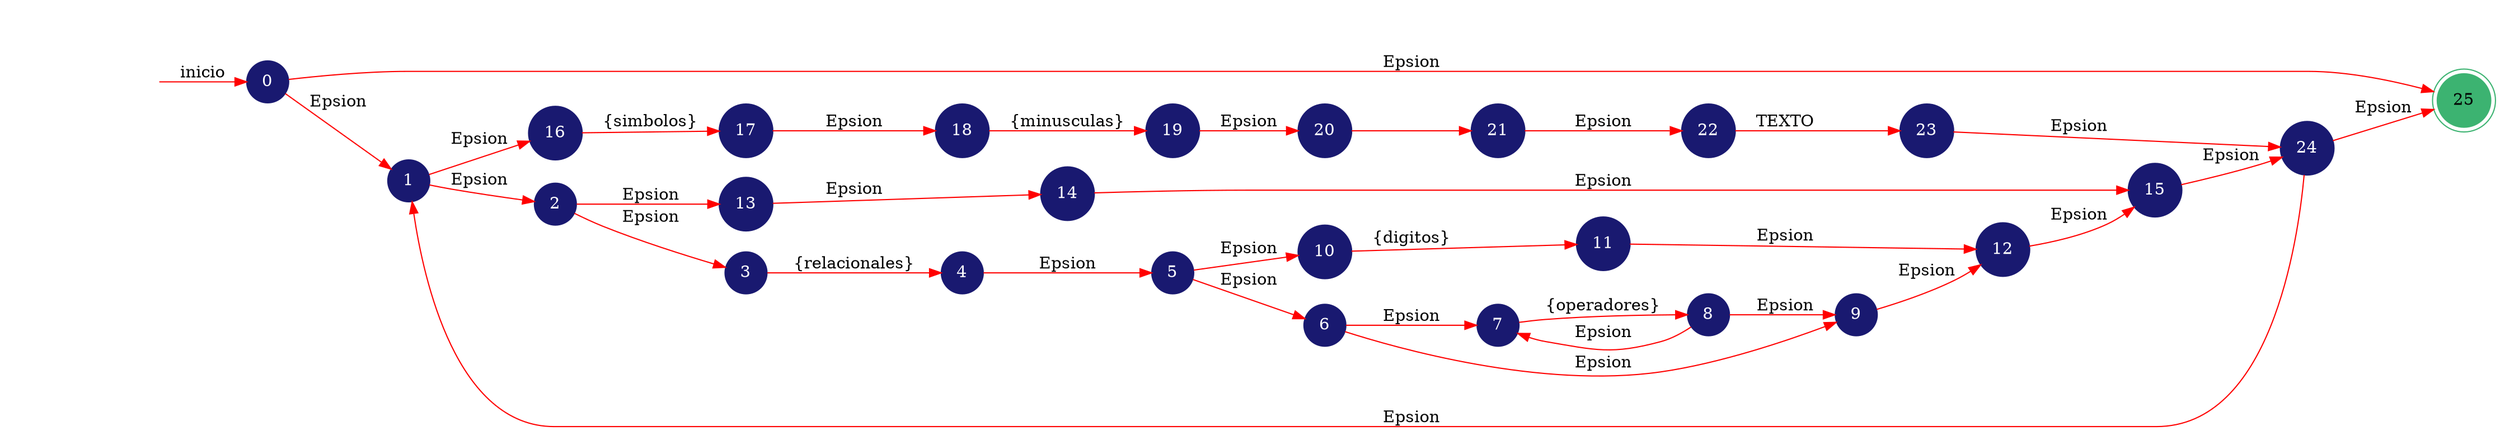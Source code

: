 digraph automata_finito {
	rankdir=LR;
	node [shape=doublecircle, style = filled,color = mediumseagreen]; "25";
	node [shape=circle];
	node [color=midnightblue,fontcolor=white];
	edge [color=red];
	secret_node [style=invis];
	secret_node -> "0" [label="inicio"];
	"0" -> "1" [label="Epsion"];
	"0" -> "25" [label="Epsion"];
	"1" -> "16" [label="Epsion"];
	"1" -> "2" [label="Epsion"];
	"2" -> "13" [label="Epsion"];
	"2" -> "3" [label="Epsion"];
	"3" -> "4" [label="{relacionales}"];
	"4" -> "5" [label="Epsion"];
	"5" -> "10" [label="Epsion"];
	"5" -> "6" [label="Epsion"];
	"6" -> "7" [label="Epsion"];
	"6" -> "9" [label="Epsion"];
	"7" -> "8" [label="{operadores}"];
	"8" -> "7" [label="Epsion"];
	"8" -> "9" [label="Epsion"];
	"9" -> "12" [label="Epsion"];
	"10" -> "11" [label="{digitos}"];
	"11" -> "12" [label="Epsion"];
	"12" -> "15" [label="Epsion"];
	"13" -> "14" [label="Epsion"];
	"14" -> "15" [label="Epsion"];
	"15" -> "24" [label="Epsion"];
	"16" -> "17" [label="{simbolos}"];
	"17" -> "18" [label="Epsion"];
	"18" -> "19" [label="{minusculas}"];
	"19" -> "20" [label="Epsion"];
	"20" -> "21" [label=" "];
	"21" -> "22" [label="Epsion"];
	"22" -> "23" [label="TEXTO"];
	"23" -> "24" [label="Epsion"];
	"24" -> "1" [label="Epsion"];
	"24" -> "25" [label="Epsion"];
}